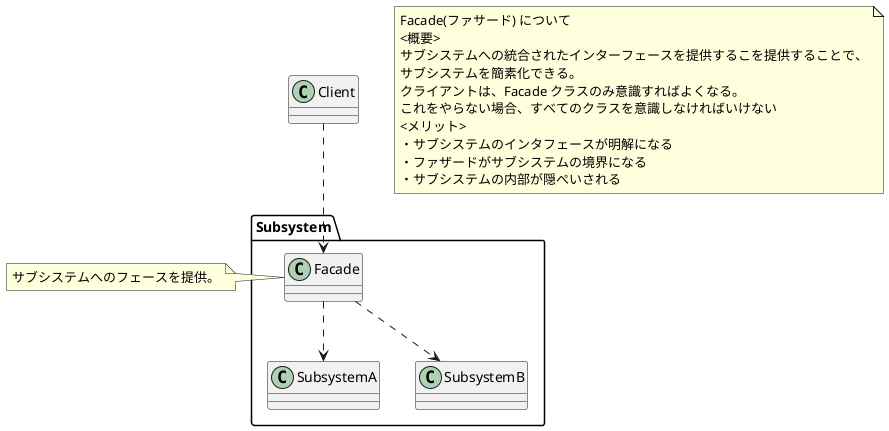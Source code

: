 @startuml

note as N1
  Facade(ファサード) について
  <概要>
  サブシステムへの統合されたインターフェースを提供するこを提供することで、
  サブシステムを簡素化できる。
  クライアントは、Facade クラスのみ意識すればよくなる。
  これをやらない場合、すべてのクラスを意識しなければいけない
  <メリット>
  ・サブシステムのインタフェースが明解になる
  ・ファザードがサブシステムの境界になる
  ・サブシステムの内部が隠ぺいされる
end note

class Client {

}

package Subsystem <<Folder>> {
  class Facade {
  }
  class SubsystemA
  class SubsystemB
}

note left of Facade : サブシステムへのフェースを提供。


Client ..> Facade
Facade ..> SubsystemA 
Facade ..> SubsystemB

@enduml